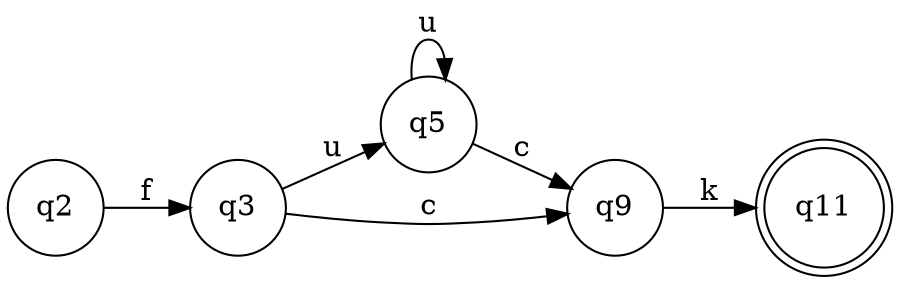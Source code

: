 digraph "test2.png" {
	graph [rankdir=LR]
	q2 [label=q2 shape=circle]
	q3 [label=q3 shape=circle]
	q5 [label=q5 shape=circle]
	q9 [label=q9 shape=circle]
	q11 [label=q11 shape=doublecircle]
	q2 -> q3 [label=f]
	q3 -> q5 [label=u]
	q3 -> q9 [label=c]
	q5 -> q5 [label=u]
	q5 -> q9 [label=c]
	q9 -> q11 [label=k]
}
